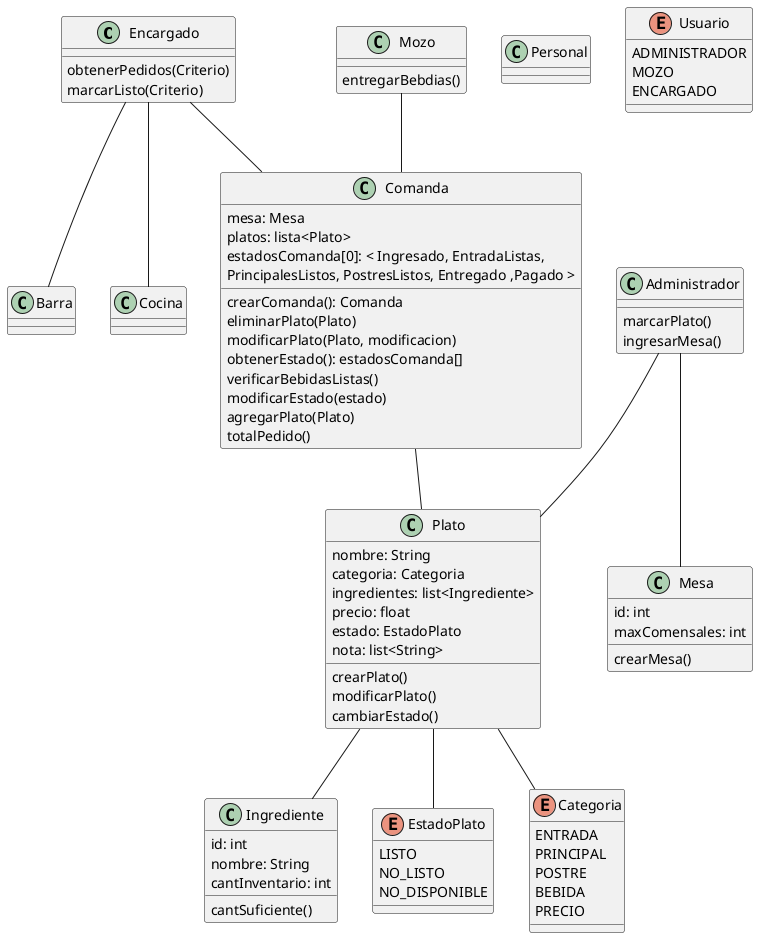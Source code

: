 @startuml kommanda

Encargado -- Barra
Encargado -- Cocina
Administrador -- Mesa
Administrador -- Plato
Comanda -- Plato
Plato -- Ingrediente
Plato -- EstadoPlato
Plato -- Categoria
Mozo -- Comanda
Encargado -- Comanda

class Administrador{
    {method}marcarPlato()
    {method}ingresarMesa()
}
class Encargado{
    {method}obtenerPedidos(Criterio)
    {method}marcarListo(Criterio)
}
class Barra{

}
class Cocina{
}
class Plato{
    nombre: String
    categoria: Categoria
    ingredientes: list<Ingrediente>
    precio: float
    estado: EstadoPlato
    nota: list<String>
    {method}crearPlato()
    {method}modificarPlato()
    {method}cambiarEstado()
}
class Ingrediente{
    id: int
    nombre: String
    cantInventario: int
    {method}cantSuficiente()
}
enum EstadoPlato{
    LISTO
    NO_LISTO
    NO_DISPONIBLE
}
enum Categoria{
    ENTRADA
    PRINCIPAL
    POSTRE
    BEBIDA
    PRECIO
}
class Mesa{
    id: int
    maxComensales: int
    {method}crearMesa()
}
class Mozo{
    {method}entregarBebdias()
}
class Comanda{
    mesa: Mesa
    platos: lista<Plato>
    estadosComanda[0]: < Ingresado, EntradaListas,
    PrincipalesListos, PostresListos, Entregado ,Pagado >
    {method}crearComanda(): Comanda
    {method}eliminarPlato(Plato)
    {method}modificarPlato(Plato, modificacion)
    {method}obtenerEstado(): estadosComanda[]
    {method}verificarBebidasListas()
    {method}modificarEstado(estado)
    {method}agregarPlato(Plato)
    {method}totalPedido()
}
class Personal{

}
enum Usuario{
    ADMINISTRADOR
    MOZO
    ENCARGADO
}

@enduml